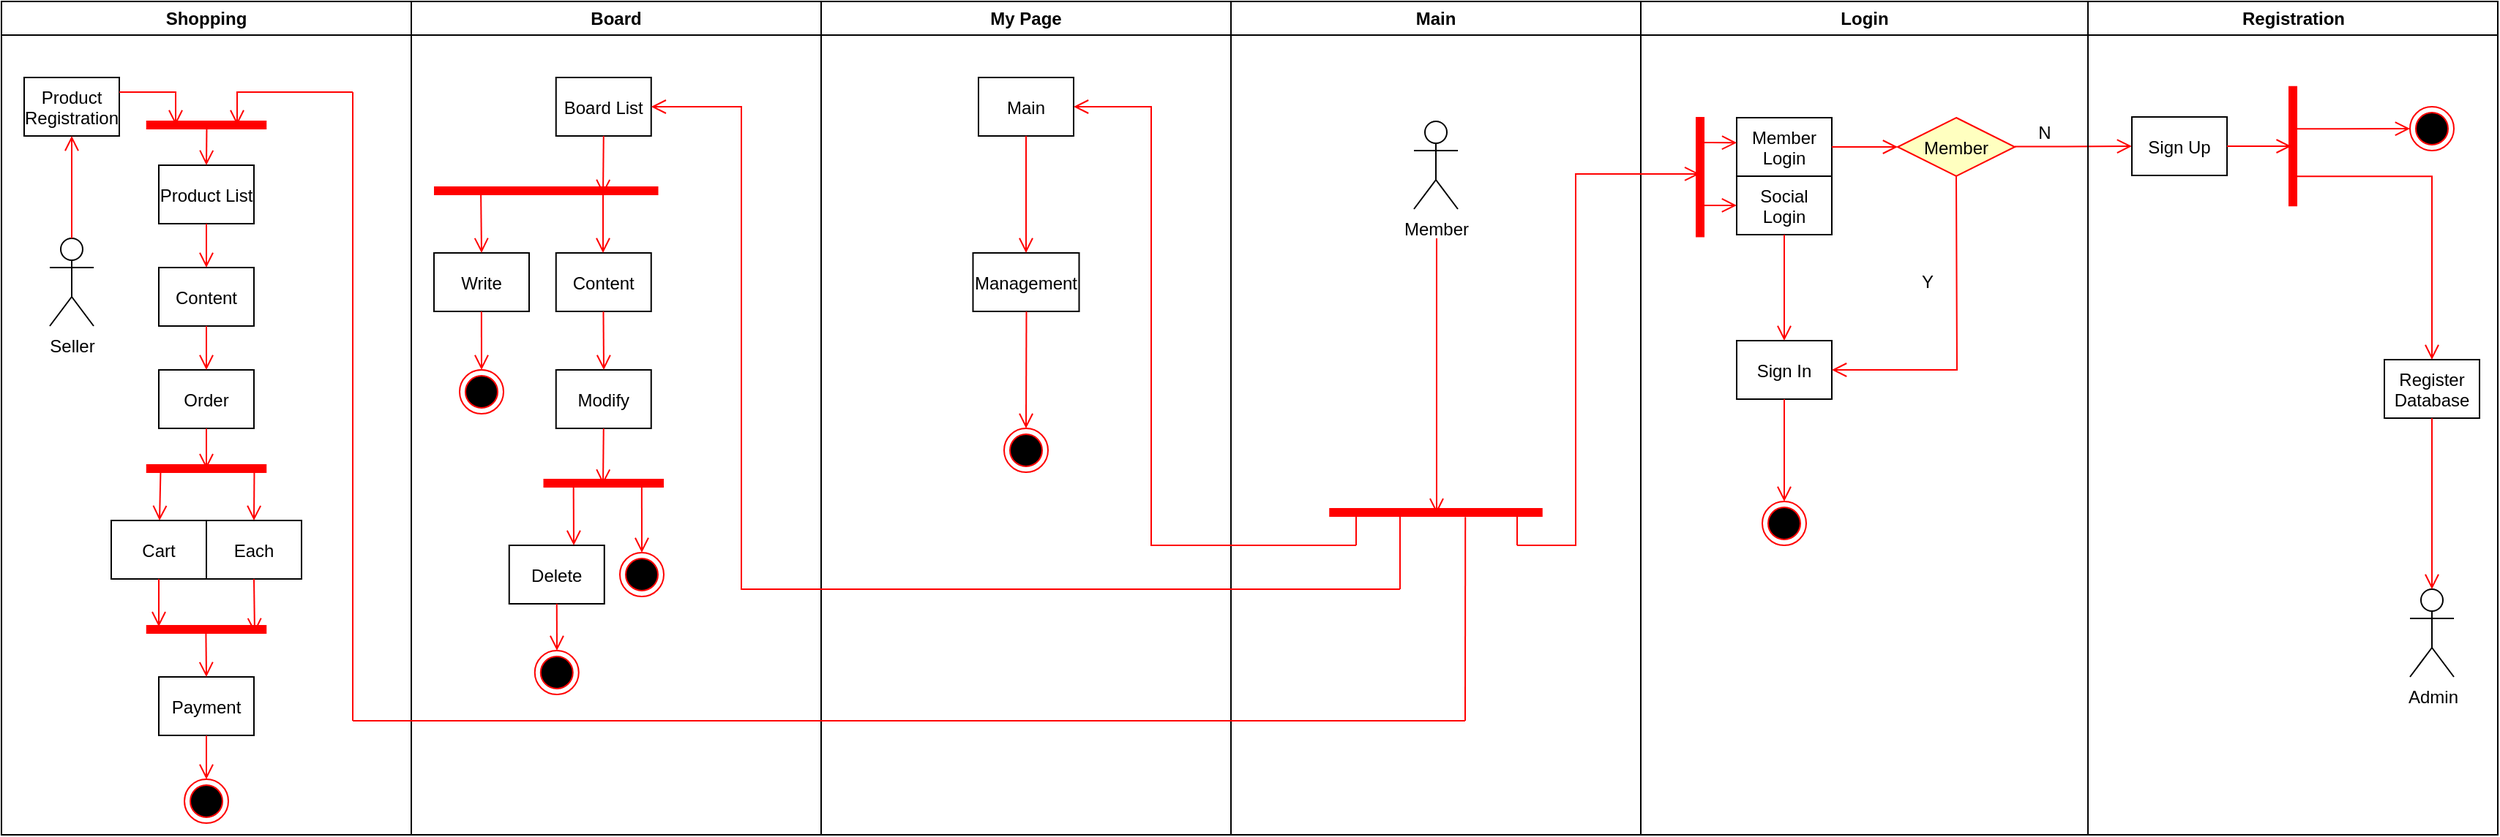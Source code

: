 <mxfile version="14.5.8" type="github">
  <diagram name="Page-1" id="e7e014a7-5840-1c2e-5031-d8a46d1fe8dd">
    <mxGraphModel dx="3505" dy="1237" grid="1" gridSize="10" guides="1" tooltips="1" connect="1" arrows="1" fold="1" page="1" pageScale="1" pageWidth="1169" pageHeight="826" background="#ffffff" math="0" shadow="0">
      <root>
        <mxCell id="0" />
        <mxCell id="1" parent="0" />
        <mxCell id="2" value="Login" style="swimlane;whiteSpace=wrap" parent="1" vertex="1">
          <mxGeometry x="270" y="128" width="305.5" height="570" as="geometry" />
        </mxCell>
        <mxCell id="x4MhJtF7cWT3_IlsjIcO-90" value="Member" style="rhombus;fillColor=#ffffc0;strokeColor=#ff0000;" parent="2" vertex="1">
          <mxGeometry x="175.5" y="79.5" width="80" height="40" as="geometry" />
        </mxCell>
        <mxCell id="x4MhJtF7cWT3_IlsjIcO-92" value="" style="shape=line;strokeWidth=6;strokeColor=#ff0000;rotation=90" parent="2" vertex="1">
          <mxGeometry x="-0.62" y="112.63" width="82.25" height="15" as="geometry" />
        </mxCell>
        <mxCell id="x4MhJtF7cWT3_IlsjIcO-126" value="Member&#xa;Login" style="" parent="2" vertex="1">
          <mxGeometry x="65.5" y="79.5" width="65" height="40" as="geometry" />
        </mxCell>
        <mxCell id="x4MhJtF7cWT3_IlsjIcO-127" value="Social&#xa;Login" style="" parent="2" vertex="1">
          <mxGeometry x="65.5" y="119.5" width="65" height="40" as="geometry" />
        </mxCell>
        <mxCell id="x4MhJtF7cWT3_IlsjIcO-128" value="" style="edgeStyle=elbowEdgeStyle;elbow=horizontal;verticalAlign=bottom;endArrow=open;endSize=8;strokeColor=#FF0000;endFill=1;rounded=0;entryX=0.001;entryY=0.429;entryDx=0;entryDy=0;entryPerimeter=0;exitX=0.213;exitY=0.527;exitDx=0;exitDy=0;exitPerimeter=0;" parent="2" source="x4MhJtF7cWT3_IlsjIcO-92" target="x4MhJtF7cWT3_IlsjIcO-126" edge="1">
          <mxGeometry x="71" y="-196" as="geometry">
            <mxPoint x="55.5" y="92" as="targetPoint" />
            <mxPoint x="40.5" y="107" as="sourcePoint" />
            <Array as="points">
              <mxPoint x="48" y="92" />
            </Array>
          </mxGeometry>
        </mxCell>
        <mxCell id="x4MhJtF7cWT3_IlsjIcO-131" value="" style="edgeStyle=elbowEdgeStyle;elbow=horizontal;verticalAlign=bottom;endArrow=open;endSize=8;strokeColor=#FF0000;endFill=1;rounded=0;entryX=0;entryY=0.5;entryDx=0;entryDy=0;exitX=0.735;exitY=0.574;exitDx=0;exitDy=0;exitPerimeter=0;" parent="2" source="x4MhJtF7cWT3_IlsjIcO-92" target="x4MhJtF7cWT3_IlsjIcO-127" edge="1">
          <mxGeometry x="-83.5" y="-314" as="geometry">
            <mxPoint x="75.565" y="106.66" as="targetPoint" />
            <mxPoint x="50.5" y="117" as="sourcePoint" />
            <Array as="points">
              <mxPoint x="46" y="132" />
            </Array>
          </mxGeometry>
        </mxCell>
        <mxCell id="x4MhJtF7cWT3_IlsjIcO-132" value="" style="edgeStyle=elbowEdgeStyle;elbow=horizontal;verticalAlign=bottom;endArrow=open;endSize=8;strokeColor=#FF0000;endFill=1;rounded=0;entryX=0;entryY=0.5;entryDx=0;entryDy=0;exitX=1;exitY=0.5;exitDx=0;exitDy=0;" parent="2" source="x4MhJtF7cWT3_IlsjIcO-126" target="x4MhJtF7cWT3_IlsjIcO-90" edge="1">
          <mxGeometry x="-83.5" y="-314" as="geometry">
            <mxPoint x="75.565" y="106.66" as="targetPoint" />
            <mxPoint x="50.1" y="106.524" as="sourcePoint" />
            <Array as="points">
              <mxPoint x="165.5" y="112" />
            </Array>
          </mxGeometry>
        </mxCell>
        <mxCell id="x4MhJtF7cWT3_IlsjIcO-134" value="" style="edgeStyle=elbowEdgeStyle;elbow=horizontal;verticalAlign=bottom;endArrow=open;endSize=8;strokeColor=#FF0000;endFill=1;rounded=0;exitX=1;exitY=0.5;exitDx=0;exitDy=0;" parent="2" edge="1">
          <mxGeometry x="-123" y="-442.29" as="geometry">
            <mxPoint x="335.5" y="99" as="targetPoint" />
            <mxPoint x="255.5" y="99.21" as="sourcePoint" />
            <Array as="points">
              <mxPoint x="290.5" y="111.71" />
            </Array>
          </mxGeometry>
        </mxCell>
        <mxCell id="x4MhJtF7cWT3_IlsjIcO-137" value="Sign In" style="" parent="2" vertex="1">
          <mxGeometry x="65.5" y="232" width="65" height="40" as="geometry" />
        </mxCell>
        <mxCell id="x4MhJtF7cWT3_IlsjIcO-143" value="" style="ellipse;shape=endState;fillColor=#000000;strokeColor=#ff0000" parent="2" vertex="1">
          <mxGeometry x="83" y="342" width="30" height="30" as="geometry" />
        </mxCell>
        <mxCell id="x4MhJtF7cWT3_IlsjIcO-144" value="" style="edgeStyle=elbowEdgeStyle;elbow=horizontal;verticalAlign=bottom;endArrow=open;endSize=8;strokeColor=#FF0000;endFill=1;rounded=0;entryX=0.5;entryY=0;entryDx=0;entryDy=0;exitX=0.5;exitY=1;exitDx=0;exitDy=0;" parent="2" source="x4MhJtF7cWT3_IlsjIcO-137" target="x4MhJtF7cWT3_IlsjIcO-143" edge="1">
          <mxGeometry x="-238" y="-432" as="geometry">
            <mxPoint x="185.5" y="109.5" as="targetPoint" />
            <mxPoint x="140.5" y="109.5" as="sourcePoint" />
            <Array as="points">
              <mxPoint x="98" y="322" />
            </Array>
          </mxGeometry>
        </mxCell>
        <mxCell id="x4MhJtF7cWT3_IlsjIcO-145" value="" style="edgeStyle=elbowEdgeStyle;elbow=horizontal;verticalAlign=bottom;endArrow=open;endSize=8;strokeColor=#FF0000;endFill=1;rounded=0;entryX=0.5;entryY=0;entryDx=0;entryDy=0;exitX=0.5;exitY=1;exitDx=0;exitDy=0;" parent="2" source="x4MhJtF7cWT3_IlsjIcO-127" target="x4MhJtF7cWT3_IlsjIcO-137" edge="1">
          <mxGeometry x="-238" y="-432" as="geometry">
            <mxPoint x="185.5" y="109.5" as="targetPoint" />
            <mxPoint x="140.5" y="109.5" as="sourcePoint" />
            <Array as="points">
              <mxPoint x="98" y="212" />
            </Array>
          </mxGeometry>
        </mxCell>
        <mxCell id="x4MhJtF7cWT3_IlsjIcO-146" value="" style="edgeStyle=elbowEdgeStyle;elbow=horizontal;verticalAlign=bottom;endArrow=open;endSize=8;strokeColor=#FF0000;endFill=1;rounded=0;entryX=1;entryY=0.5;entryDx=0;entryDy=0;exitX=0.5;exitY=1;exitDx=0;exitDy=0;" parent="2" source="x4MhJtF7cWT3_IlsjIcO-90" target="x4MhJtF7cWT3_IlsjIcO-137" edge="1">
          <mxGeometry x="-392.5" y="-550" as="geometry">
            <mxPoint x="108" y="275.0" as="targetPoint" />
            <mxPoint x="108" y="169.5" as="sourcePoint" />
            <Array as="points">
              <mxPoint x="216" y="202" />
            </Array>
          </mxGeometry>
        </mxCell>
        <mxCell id="x4MhJtF7cWT3_IlsjIcO-148" value="N" style="text;html=1;strokeColor=none;fillColor=none;align=center;verticalAlign=middle;whiteSpace=wrap;rounded=0;" parent="2" vertex="1">
          <mxGeometry x="255.5" y="79.5" width="40" height="20" as="geometry" />
        </mxCell>
        <mxCell id="x4MhJtF7cWT3_IlsjIcO-147" value="Y" style="text;html=1;strokeColor=none;fillColor=none;align=center;verticalAlign=middle;whiteSpace=wrap;rounded=0;" parent="2" vertex="1">
          <mxGeometry x="175.5" y="182" width="40" height="20" as="geometry" />
        </mxCell>
        <mxCell id="3" value="Registration" style="swimlane;whiteSpace=wrap" parent="1" vertex="1">
          <mxGeometry x="575.5" y="128" width="280" height="570" as="geometry" />
        </mxCell>
        <mxCell id="x4MhJtF7cWT3_IlsjIcO-135" value="Sign Up" style="" parent="3" vertex="1">
          <mxGeometry x="30" y="79" width="65" height="40" as="geometry" />
        </mxCell>
        <mxCell id="38" value="" style="ellipse;shape=endState;fillColor=#000000;strokeColor=#ff0000" parent="3" vertex="1">
          <mxGeometry x="220" y="72" width="30" height="30" as="geometry" />
        </mxCell>
        <mxCell id="x4MhJtF7cWT3_IlsjIcO-136" value="" style="edgeStyle=elbowEdgeStyle;elbow=horizontal;verticalAlign=bottom;endArrow=open;endSize=8;strokeColor=#FF0000;endFill=1;rounded=0;entryX=0;entryY=0.5;entryDx=0;entryDy=0;exitX=0.356;exitY=0.548;exitDx=0;exitDy=0;exitPerimeter=0;" parent="3" source="x4MhJtF7cWT3_IlsjIcO-164" target="38" edge="1">
          <mxGeometry x="-583" y="-560.29" as="geometry">
            <mxPoint x="40" y="109" as="targetPoint" />
            <mxPoint x="90" y="62" as="sourcePoint" />
            <Array as="points">
              <mxPoint x="170" y="72" />
            </Array>
          </mxGeometry>
        </mxCell>
        <mxCell id="x4MhJtF7cWT3_IlsjIcO-107" value="Admin" style="shape=umlActor;verticalLabelPosition=bottom;verticalAlign=top;html=1;outlineConnect=0;" parent="3" vertex="1">
          <mxGeometry x="220" y="402" width="30" height="60" as="geometry" />
        </mxCell>
        <mxCell id="x4MhJtF7cWT3_IlsjIcO-163" value="" style="edgeStyle=elbowEdgeStyle;elbow=horizontal;verticalAlign=bottom;endArrow=open;endSize=8;strokeColor=#FF0000;endFill=1;rounded=0;entryX=0.5;entryY=0;entryDx=0;entryDy=0;exitX=0.75;exitY=0.5;exitDx=0;exitDy=0;exitPerimeter=0;" parent="3" source="x4MhJtF7cWT3_IlsjIcO-164" target="x4MhJtF7cWT3_IlsjIcO-219" edge="1">
          <mxGeometry x="-698" y="-550" as="geometry">
            <mxPoint x="-197.5" y="275" as="targetPoint" />
            <mxPoint x="-197.5" y="169.5" as="sourcePoint" />
            <Array as="points">
              <mxPoint x="235" y="142" />
            </Array>
          </mxGeometry>
        </mxCell>
        <mxCell id="x4MhJtF7cWT3_IlsjIcO-164" value="" style="shape=line;strokeWidth=6;strokeColor=#ff0000;rotation=90" parent="3" vertex="1">
          <mxGeometry x="98.88" y="91.5" width="82.25" height="15" as="geometry" />
        </mxCell>
        <mxCell id="x4MhJtF7cWT3_IlsjIcO-165" value="" style="edgeStyle=elbowEdgeStyle;elbow=horizontal;verticalAlign=bottom;endArrow=open;endSize=8;strokeColor=#FF0000;endFill=1;rounded=0;entryX=0.5;entryY=0.576;entryDx=0;entryDy=0;entryPerimeter=0;exitX=1;exitY=0.5;exitDx=0;exitDy=0;" parent="3" source="x4MhJtF7cWT3_IlsjIcO-135" target="x4MhJtF7cWT3_IlsjIcO-164" edge="1">
          <mxGeometry x="-583" y="-560.29" as="geometry">
            <mxPoint x="40" y="109" as="targetPoint" />
            <mxPoint x="120" y="152" as="sourcePoint" />
            <Array as="points">
              <mxPoint x="120" y="100" />
            </Array>
          </mxGeometry>
        </mxCell>
        <mxCell id="x4MhJtF7cWT3_IlsjIcO-219" value="Register&#xa;Database" style="" parent="3" vertex="1">
          <mxGeometry x="202.5" y="245" width="65" height="40" as="geometry" />
        </mxCell>
        <mxCell id="x4MhJtF7cWT3_IlsjIcO-220" value="" style="edgeStyle=elbowEdgeStyle;elbow=horizontal;verticalAlign=bottom;endArrow=open;endSize=8;strokeColor=#FF0000;endFill=1;rounded=0;entryX=0.5;entryY=0;entryDx=0;entryDy=0;exitX=0.5;exitY=1;exitDx=0;exitDy=0;entryPerimeter=0;" parent="3" source="x4MhJtF7cWT3_IlsjIcO-219" target="x4MhJtF7cWT3_IlsjIcO-107" edge="1">
          <mxGeometry x="-1158" y="-668" as="geometry">
            <mxPoint x="245" y="192.0" as="targetPoint" />
            <mxPoint x="150.005" y="129.563" as="sourcePoint" />
            <Array as="points">
              <mxPoint x="235" y="332" />
            </Array>
          </mxGeometry>
        </mxCell>
        <mxCell id="x4MhJtF7cWT3_IlsjIcO-54" value="Main" style="swimlane;whiteSpace=wrap" parent="1" vertex="1">
          <mxGeometry x="-10" y="128" width="280" height="570" as="geometry" />
        </mxCell>
        <mxCell id="x4MhJtF7cWT3_IlsjIcO-59" value="Member" style="shape=umlActor;verticalLabelPosition=bottom;verticalAlign=top;html=1;outlineConnect=0;" parent="x4MhJtF7cWT3_IlsjIcO-54" vertex="1">
          <mxGeometry x="125.01" y="82" width="30" height="60" as="geometry" />
        </mxCell>
        <mxCell id="x4MhJtF7cWT3_IlsjIcO-189" value="" style="shape=line;strokeWidth=6;strokeColor=#ff0000;rotation=-180;" parent="x4MhJtF7cWT3_IlsjIcO-54" vertex="1">
          <mxGeometry x="67.13" y="342" width="145.75" height="15" as="geometry" />
        </mxCell>
        <mxCell id="Oh3E25Gguf7mlKZkmcjY-39" value="" style="endArrow=none;html=1;strokeColor=#FF0000;" parent="x4MhJtF7cWT3_IlsjIcO-54" edge="1">
          <mxGeometry width="50" height="50" relative="1" as="geometry">
            <mxPoint x="115.5" y="352" as="sourcePoint" />
            <mxPoint x="115.5" y="402" as="targetPoint" />
          </mxGeometry>
        </mxCell>
        <mxCell id="Oh3E25Gguf7mlKZkmcjY-40" value="" style="endArrow=none;html=1;strokeColor=#FF0000;" parent="x4MhJtF7cWT3_IlsjIcO-54" edge="1">
          <mxGeometry width="50" height="50" relative="1" as="geometry">
            <mxPoint x="85.5" y="352" as="sourcePoint" />
            <mxPoint x="85.5" y="372" as="targetPoint" />
          </mxGeometry>
        </mxCell>
        <mxCell id="x4MhJtF7cWT3_IlsjIcO-69" value="Board" style="swimlane;whiteSpace=wrap;startSize=23;" parent="1" vertex="1">
          <mxGeometry x="-570" y="128" width="280" height="570" as="geometry" />
        </mxCell>
        <mxCell id="x4MhJtF7cWT3_IlsjIcO-94" value="Board List" style="" parent="x4MhJtF7cWT3_IlsjIcO-69" vertex="1">
          <mxGeometry x="98.88" y="52" width="65" height="40" as="geometry" />
        </mxCell>
        <mxCell id="x4MhJtF7cWT3_IlsjIcO-95" value="Content" style="" parent="x4MhJtF7cWT3_IlsjIcO-69" vertex="1">
          <mxGeometry x="98.88" y="172" width="65" height="40" as="geometry" />
        </mxCell>
        <mxCell id="x4MhJtF7cWT3_IlsjIcO-96" value="Write" style="" parent="x4MhJtF7cWT3_IlsjIcO-69" vertex="1">
          <mxGeometry x="15.5" y="172" width="65" height="40" as="geometry" />
        </mxCell>
        <mxCell id="x4MhJtF7cWT3_IlsjIcO-97" value="Modify" style="" parent="x4MhJtF7cWT3_IlsjIcO-69" vertex="1">
          <mxGeometry x="98.88" y="252" width="65" height="40" as="geometry" />
        </mxCell>
        <mxCell id="x4MhJtF7cWT3_IlsjIcO-192" value="" style="edgeStyle=elbowEdgeStyle;elbow=horizontal;verticalAlign=bottom;endArrow=open;endSize=8;strokeColor=#FF0000;endFill=1;rounded=0;entryX=0.5;entryY=0;entryDx=0;entryDy=0;exitX=0.5;exitY=1;exitDx=0;exitDy=0;" parent="x4MhJtF7cWT3_IlsjIcO-69" target="x4MhJtF7cWT3_IlsjIcO-196" edge="1">
          <mxGeometry x="1494.42" y="-204" as="geometry">
            <mxPoint x="47.92" y="232" as="targetPoint" />
            <mxPoint x="47.92" y="212" as="sourcePoint" />
          </mxGeometry>
        </mxCell>
        <mxCell id="x4MhJtF7cWT3_IlsjIcO-193" value="" style="edgeStyle=elbowEdgeStyle;elbow=horizontal;verticalAlign=bottom;endArrow=open;endSize=8;strokeColor=#FF0000;endFill=1;rounded=0;entryX=0.5;entryY=0;entryDx=0;entryDy=0;exitX=0.5;exitY=1;exitDx=0;exitDy=0;" parent="x4MhJtF7cWT3_IlsjIcO-69" edge="1" target="x4MhJtF7cWT3_IlsjIcO-97">
          <mxGeometry x="2253.24" y="-332" as="geometry">
            <mxPoint x="131.24" y="232" as="targetPoint" />
            <mxPoint x="131.24" y="212" as="sourcePoint" />
          </mxGeometry>
        </mxCell>
        <mxCell id="x4MhJtF7cWT3_IlsjIcO-195" value="" style="ellipse;shape=endState;fillColor=#000000;strokeColor=#ff0000" parent="x4MhJtF7cWT3_IlsjIcO-69" vertex="1">
          <mxGeometry x="142.5" y="377" width="30" height="30" as="geometry" />
        </mxCell>
        <mxCell id="x4MhJtF7cWT3_IlsjIcO-196" value="" style="ellipse;shape=endState;fillColor=#000000;strokeColor=#ff0000" parent="x4MhJtF7cWT3_IlsjIcO-69" vertex="1">
          <mxGeometry x="33" y="252" width="30" height="30" as="geometry" />
        </mxCell>
        <mxCell id="x4MhJtF7cWT3_IlsjIcO-212" value="" style="shape=line;strokeWidth=6;strokeColor=#ff0000;rotation=-180;" parent="x4MhJtF7cWT3_IlsjIcO-69" vertex="1">
          <mxGeometry x="90.25" y="322" width="82.25" height="15" as="geometry" />
        </mxCell>
        <mxCell id="x4MhJtF7cWT3_IlsjIcO-213" value="" style="edgeStyle=elbowEdgeStyle;elbow=horizontal;verticalAlign=bottom;endArrow=open;endSize=8;strokeColor=#FF0000;endFill=1;rounded=0;entryX=0.504;entryY=0.45;entryDx=0;entryDy=0;exitX=0.5;exitY=1;exitDx=0;exitDy=0;entryPerimeter=0;" parent="x4MhJtF7cWT3_IlsjIcO-69" source="x4MhJtF7cWT3_IlsjIcO-97" target="x4MhJtF7cWT3_IlsjIcO-212" edge="1">
          <mxGeometry x="2928.74" y="-370" as="geometry">
            <mxPoint x="131.24" y="322" as="targetPoint" />
            <mxPoint x="131.24" y="302" as="sourcePoint" />
          </mxGeometry>
        </mxCell>
        <mxCell id="x4MhJtF7cWT3_IlsjIcO-214" value="Delete" style="" parent="x4MhJtF7cWT3_IlsjIcO-69" vertex="1">
          <mxGeometry x="66.88" y="372" width="65" height="40" as="geometry" />
        </mxCell>
        <mxCell id="x4MhJtF7cWT3_IlsjIcO-215" value="" style="edgeStyle=elbowEdgeStyle;elbow=horizontal;verticalAlign=bottom;endArrow=open;endSize=8;strokeColor=#FF0000;endFill=1;rounded=0;exitX=0.75;exitY=0.5;exitDx=0;exitDy=0;exitPerimeter=0;" parent="x4MhJtF7cWT3_IlsjIcO-69" source="x4MhJtF7cWT3_IlsjIcO-212" target="x4MhJtF7cWT3_IlsjIcO-214" edge="1">
          <mxGeometry x="3580.07" y="-453" as="geometry">
            <mxPoint x="106.876" y="375.25" as="targetPoint" />
            <mxPoint x="107.21" y="337" as="sourcePoint" />
          </mxGeometry>
        </mxCell>
        <mxCell id="x4MhJtF7cWT3_IlsjIcO-216" value="" style="edgeStyle=elbowEdgeStyle;elbow=horizontal;verticalAlign=bottom;endArrow=open;endSize=8;strokeColor=#FF0000;endFill=1;rounded=0;exitX=0.75;exitY=0.5;exitDx=0;exitDy=0;exitPerimeter=0;entryX=0.5;entryY=0;entryDx=0;entryDy=0;" parent="x4MhJtF7cWT3_IlsjIcO-69" target="x4MhJtF7cWT3_IlsjIcO-195" edge="1">
          <mxGeometry x="4302.19" y="-581" as="geometry">
            <mxPoint x="157.3" y="360" as="targetPoint" />
            <mxPoint x="157.432" y="329.5" as="sourcePoint" />
          </mxGeometry>
        </mxCell>
        <mxCell id="x4MhJtF7cWT3_IlsjIcO-217" value="" style="ellipse;shape=endState;fillColor=#000000;strokeColor=#ff0000" parent="x4MhJtF7cWT3_IlsjIcO-69" vertex="1">
          <mxGeometry x="84.38" y="444" width="30" height="30" as="geometry" />
        </mxCell>
        <mxCell id="x4MhJtF7cWT3_IlsjIcO-218" value="" style="edgeStyle=elbowEdgeStyle;elbow=horizontal;verticalAlign=bottom;endArrow=open;endSize=8;strokeColor=#FF0000;endFill=1;rounded=0;exitX=0.5;exitY=1;exitDx=0;exitDy=0;entryX=0.5;entryY=0;entryDx=0;entryDy=0;" parent="x4MhJtF7cWT3_IlsjIcO-69" source="x4MhJtF7cWT3_IlsjIcO-214" target="x4MhJtF7cWT3_IlsjIcO-217" edge="1">
          <mxGeometry x="4957.14" y="-600" as="geometry">
            <mxPoint x="136.95" y="474" as="targetPoint" />
            <mxPoint x="136.882" y="438.5" as="sourcePoint" />
          </mxGeometry>
        </mxCell>
        <mxCell id="3V530DkUttv1OqYXkXqC-38" value="" style="shape=line;strokeWidth=6;strokeColor=#ff0000;rotation=-180;" vertex="1" parent="x4MhJtF7cWT3_IlsjIcO-69">
          <mxGeometry x="15.5" y="122" width="153.25" height="15" as="geometry" />
        </mxCell>
        <mxCell id="3V530DkUttv1OqYXkXqC-39" value="" style="edgeStyle=elbowEdgeStyle;elbow=horizontal;verticalAlign=bottom;endArrow=open;endSize=8;strokeColor=#FF0000;endFill=1;rounded=0;exitX=0.5;exitY=1;exitDx=0;exitDy=0;" edge="1" parent="x4MhJtF7cWT3_IlsjIcO-69" source="x4MhJtF7cWT3_IlsjIcO-94">
          <mxGeometry x="3498.78" y="-679.62" as="geometry">
            <mxPoint x="131" y="132" as="targetPoint" />
            <mxPoint x="131.42" y="110.38" as="sourcePoint" />
          </mxGeometry>
        </mxCell>
        <mxCell id="3V530DkUttv1OqYXkXqC-40" value="" style="edgeStyle=elbowEdgeStyle;elbow=horizontal;verticalAlign=bottom;endArrow=open;endSize=8;strokeColor=#FF0000;endFill=1;rounded=0;" edge="1" parent="x4MhJtF7cWT3_IlsjIcO-69">
          <mxGeometry x="4069.09" y="-747.62" as="geometry">
            <mxPoint x="131" y="172" as="targetPoint" />
            <mxPoint x="131" y="132" as="sourcePoint" />
          </mxGeometry>
        </mxCell>
        <mxCell id="3V530DkUttv1OqYXkXqC-41" value="" style="edgeStyle=elbowEdgeStyle;elbow=horizontal;verticalAlign=bottom;endArrow=open;endSize=8;strokeColor=#FF0000;endFill=1;rounded=0;exitX=0.791;exitY=0.452;exitDx=0;exitDy=0;exitPerimeter=0;" edge="1" parent="x4MhJtF7cWT3_IlsjIcO-69" source="3V530DkUttv1OqYXkXqC-38">
          <mxGeometry x="4555.95" y="-875.62" as="geometry">
            <mxPoint x="48" y="172" as="targetPoint" />
            <mxPoint x="47.86" y="142" as="sourcePoint" />
          </mxGeometry>
        </mxCell>
        <mxCell id="x4MhJtF7cWT3_IlsjIcO-79" value="Shopping" style="swimlane;whiteSpace=wrap;startSize=23;" parent="1" vertex="1">
          <mxGeometry x="-850" y="128" width="280" height="570" as="geometry" />
        </mxCell>
        <mxCell id="x4MhJtF7cWT3_IlsjIcO-98" value="Product List" style="" parent="x4MhJtF7cWT3_IlsjIcO-79" vertex="1">
          <mxGeometry x="107.5" y="112" width="65" height="40" as="geometry" />
        </mxCell>
        <mxCell id="x4MhJtF7cWT3_IlsjIcO-99" value="Content" style="" parent="x4MhJtF7cWT3_IlsjIcO-79" vertex="1">
          <mxGeometry x="107.5" y="182" width="65" height="40" as="geometry" />
        </mxCell>
        <mxCell id="x4MhJtF7cWT3_IlsjIcO-100" value="Order" style="" parent="x4MhJtF7cWT3_IlsjIcO-79" vertex="1">
          <mxGeometry x="107.5" y="252" width="65" height="40" as="geometry" />
        </mxCell>
        <mxCell id="x4MhJtF7cWT3_IlsjIcO-101" value="Cart" style="" parent="x4MhJtF7cWT3_IlsjIcO-79" vertex="1">
          <mxGeometry x="75" y="355" width="65" height="40" as="geometry" />
        </mxCell>
        <mxCell id="x4MhJtF7cWT3_IlsjIcO-102" value="Each" style="" parent="x4MhJtF7cWT3_IlsjIcO-79" vertex="1">
          <mxGeometry x="140" y="355" width="65" height="40" as="geometry" />
        </mxCell>
        <mxCell id="x4MhJtF7cWT3_IlsjIcO-103" value="Payment" style="" parent="x4MhJtF7cWT3_IlsjIcO-79" vertex="1">
          <mxGeometry x="107.5" y="462" width="65" height="40" as="geometry" />
        </mxCell>
        <mxCell id="x4MhJtF7cWT3_IlsjIcO-106" value="Seller" style="shape=umlActor;verticalLabelPosition=bottom;verticalAlign=top;html=1;outlineConnect=0;" parent="x4MhJtF7cWT3_IlsjIcO-79" vertex="1">
          <mxGeometry x="33" y="162" width="30" height="60" as="geometry" />
        </mxCell>
        <mxCell id="x4MhJtF7cWT3_IlsjIcO-159" value="Product&#xa;Registration" style="" parent="x4MhJtF7cWT3_IlsjIcO-79" vertex="1">
          <mxGeometry x="15.5" y="52" width="65" height="40" as="geometry" />
        </mxCell>
        <mxCell id="x4MhJtF7cWT3_IlsjIcO-160" value="" style="edgeStyle=elbowEdgeStyle;elbow=horizontal;verticalAlign=bottom;endArrow=open;endSize=8;strokeColor=#FF0000;endFill=1;rounded=0;entryX=0.5;entryY=1;entryDx=0;entryDy=0;exitX=0.5;exitY=0;exitDx=0;exitDy=0;exitPerimeter=0;" parent="x4MhJtF7cWT3_IlsjIcO-79" source="x4MhJtF7cWT3_IlsjIcO-106" target="x4MhJtF7cWT3_IlsjIcO-159" edge="1">
          <mxGeometry x="1876.5" y="-314" as="geometry">
            <mxPoint x="430" y="122" as="targetPoint" />
            <mxPoint x="430" y="102" as="sourcePoint" />
          </mxGeometry>
        </mxCell>
        <mxCell id="x4MhJtF7cWT3_IlsjIcO-161" value="" style="edgeStyle=elbowEdgeStyle;elbow=horizontal;verticalAlign=bottom;endArrow=open;endSize=8;strokeColor=#FF0000;endFill=1;rounded=0;entryX=0.75;entryY=0.5;entryDx=0;entryDy=0;exitX=1;exitY=0.25;exitDx=0;exitDy=0;entryPerimeter=0;" parent="x4MhJtF7cWT3_IlsjIcO-79" source="x4MhJtF7cWT3_IlsjIcO-159" target="3V530DkUttv1OqYXkXqC-42" edge="1">
          <mxGeometry x="2842" y="-432" as="geometry">
            <mxPoint x="58" y="102" as="targetPoint" />
            <mxPoint x="58" y="122" as="sourcePoint" />
            <Array as="points">
              <mxPoint x="119" y="72" />
              <mxPoint x="100" y="62" />
            </Array>
          </mxGeometry>
        </mxCell>
        <mxCell id="x4MhJtF7cWT3_IlsjIcO-162" value="" style="edgeStyle=elbowEdgeStyle;elbow=horizontal;verticalAlign=bottom;endArrow=open;endSize=8;strokeColor=#FF0000;endFill=1;rounded=0;entryX=0.5;entryY=0;entryDx=0;entryDy=0;exitX=0.5;exitY=1;exitDx=0;exitDy=0;" parent="x4MhJtF7cWT3_IlsjIcO-79" source="x4MhJtF7cWT3_IlsjIcO-98" target="x4MhJtF7cWT3_IlsjIcO-99" edge="1">
          <mxGeometry x="1876.5" y="-304" as="geometry">
            <mxPoint x="430" y="132" as="targetPoint" />
            <mxPoint x="430" y="112" as="sourcePoint" />
          </mxGeometry>
        </mxCell>
        <mxCell id="x4MhJtF7cWT3_IlsjIcO-197" value="" style="edgeStyle=elbowEdgeStyle;elbow=horizontal;verticalAlign=bottom;endArrow=open;endSize=8;strokeColor=#FF0000;endFill=1;rounded=0;entryX=0.5;entryY=0;entryDx=0;entryDy=0;exitX=0.5;exitY=1;exitDx=0;exitDy=0;" parent="x4MhJtF7cWT3_IlsjIcO-79" source="x4MhJtF7cWT3_IlsjIcO-99" target="x4MhJtF7cWT3_IlsjIcO-100" edge="1">
          <mxGeometry x="2842" y="-362" as="geometry">
            <mxPoint x="150" y="192" as="targetPoint" />
            <mxPoint x="150" y="172" as="sourcePoint" />
          </mxGeometry>
        </mxCell>
        <mxCell id="x4MhJtF7cWT3_IlsjIcO-198" value="" style="shape=line;strokeWidth=6;strokeColor=#ff0000;rotation=-180;" parent="x4MhJtF7cWT3_IlsjIcO-79" vertex="1">
          <mxGeometry x="98.88" y="312" width="82.25" height="15" as="geometry" />
        </mxCell>
        <mxCell id="x4MhJtF7cWT3_IlsjIcO-203" value="" style="edgeStyle=elbowEdgeStyle;elbow=horizontal;verticalAlign=bottom;endArrow=open;endSize=8;strokeColor=#FF0000;endFill=1;rounded=0;entryX=0.497;entryY=0.491;entryDx=0;entryDy=0;exitX=0.5;exitY=1;exitDx=0;exitDy=0;entryPerimeter=0;" parent="x4MhJtF7cWT3_IlsjIcO-79" source="x4MhJtF7cWT3_IlsjIcO-100" target="x4MhJtF7cWT3_IlsjIcO-198" edge="1">
          <mxGeometry x="2842" y="-362" as="geometry">
            <mxPoint x="150" y="192" as="targetPoint" />
            <mxPoint x="150" y="172" as="sourcePoint" />
          </mxGeometry>
        </mxCell>
        <mxCell id="x4MhJtF7cWT3_IlsjIcO-204" value="" style="edgeStyle=elbowEdgeStyle;elbow=horizontal;verticalAlign=bottom;endArrow=open;endSize=8;strokeColor=#FF0000;endFill=1;rounded=0;entryX=0.5;entryY=0;entryDx=0;entryDy=0;exitX=0.88;exitY=0.442;exitDx=0;exitDy=0;exitPerimeter=0;" parent="x4MhJtF7cWT3_IlsjIcO-79" source="x4MhJtF7cWT3_IlsjIcO-198" target="x4MhJtF7cWT3_IlsjIcO-101" edge="1">
          <mxGeometry x="3807.5" y="-480" as="geometry">
            <mxPoint x="150.252" y="339.635" as="targetPoint" />
            <mxPoint x="150" y="292.0" as="sourcePoint" />
          </mxGeometry>
        </mxCell>
        <mxCell id="x4MhJtF7cWT3_IlsjIcO-205" value="" style="edgeStyle=elbowEdgeStyle;elbow=horizontal;verticalAlign=bottom;endArrow=open;endSize=8;strokeColor=#FF0000;endFill=1;rounded=0;entryX=0.5;entryY=0;entryDx=0;entryDy=0;exitX=0.102;exitY=0.392;exitDx=0;exitDy=0;exitPerimeter=0;" parent="x4MhJtF7cWT3_IlsjIcO-79" source="x4MhJtF7cWT3_IlsjIcO-198" target="x4MhJtF7cWT3_IlsjIcO-102" edge="1">
          <mxGeometry x="4841" y="-616.37" as="geometry">
            <mxPoint x="185.5" y="373.63" as="targetPoint" />
            <mxPoint x="186.75" y="322" as="sourcePoint" />
          </mxGeometry>
        </mxCell>
        <mxCell id="x4MhJtF7cWT3_IlsjIcO-206" value="" style="shape=line;strokeWidth=6;strokeColor=#ff0000;rotation=-180;" parent="x4MhJtF7cWT3_IlsjIcO-79" vertex="1">
          <mxGeometry x="98.88" y="422" width="82.25" height="15" as="geometry" />
        </mxCell>
        <mxCell id="x4MhJtF7cWT3_IlsjIcO-207" value="" style="edgeStyle=elbowEdgeStyle;elbow=horizontal;verticalAlign=bottom;endArrow=open;endSize=8;strokeColor=#FF0000;endFill=1;rounded=0;exitX=0.5;exitY=1;exitDx=0;exitDy=0;entryX=0.892;entryY=0.623;entryDx=0;entryDy=0;entryPerimeter=0;" parent="x4MhJtF7cWT3_IlsjIcO-79" source="x4MhJtF7cWT3_IlsjIcO-101" target="x4MhJtF7cWT3_IlsjIcO-206" edge="1">
          <mxGeometry x="4763" y="-506.37" as="geometry">
            <mxPoint x="107.5" y="462" as="targetPoint" />
            <mxPoint x="108.75" y="432" as="sourcePoint" />
          </mxGeometry>
        </mxCell>
        <mxCell id="x4MhJtF7cWT3_IlsjIcO-208" value="" style="edgeStyle=elbowEdgeStyle;elbow=horizontal;verticalAlign=bottom;endArrow=open;endSize=8;strokeColor=#FF0000;endFill=1;rounded=0;exitX=0.5;exitY=1;exitDx=0;exitDy=0;" parent="x4MhJtF7cWT3_IlsjIcO-79" edge="1" source="x4MhJtF7cWT3_IlsjIcO-102">
          <mxGeometry x="5783.5" y="-634.37" as="geometry">
            <mxPoint x="173" y="432" as="targetPoint" />
            <mxPoint x="172.5" y="422" as="sourcePoint" />
          </mxGeometry>
        </mxCell>
        <mxCell id="x4MhJtF7cWT3_IlsjIcO-209" value="" style="edgeStyle=elbowEdgeStyle;elbow=horizontal;verticalAlign=bottom;endArrow=open;endSize=8;strokeColor=#FF0000;endFill=1;rounded=0;exitX=0.504;exitY=0.501;exitDx=0;exitDy=0;exitPerimeter=0;entryX=0.5;entryY=0;entryDx=0;entryDy=0;" parent="x4MhJtF7cWT3_IlsjIcO-79" source="x4MhJtF7cWT3_IlsjIcO-206" edge="1" target="x4MhJtF7cWT3_IlsjIcO-103">
          <mxGeometry x="5763.86" y="-598.49" as="geometry">
            <mxPoint x="139.5" y="512" as="targetPoint" />
            <mxPoint x="140.1" y="477" as="sourcePoint" />
          </mxGeometry>
        </mxCell>
        <mxCell id="x4MhJtF7cWT3_IlsjIcO-210" value="" style="ellipse;shape=endState;fillColor=#000000;strokeColor=#ff0000" parent="x4MhJtF7cWT3_IlsjIcO-79" vertex="1">
          <mxGeometry x="125" y="532" width="30" height="30" as="geometry" />
        </mxCell>
        <mxCell id="x4MhJtF7cWT3_IlsjIcO-211" value="" style="edgeStyle=elbowEdgeStyle;elbow=horizontal;verticalAlign=bottom;endArrow=open;endSize=8;strokeColor=#FF0000;endFill=1;rounded=0;exitX=0.5;exitY=1;exitDx=0;exitDy=0;" parent="x4MhJtF7cWT3_IlsjIcO-79" source="x4MhJtF7cWT3_IlsjIcO-103" edge="1">
          <mxGeometry x="6719.38" y="-633.97" as="geometry">
            <mxPoint x="140" y="532" as="targetPoint" />
            <mxPoint x="139.696" y="562.005" as="sourcePoint" />
          </mxGeometry>
        </mxCell>
        <mxCell id="3V530DkUttv1OqYXkXqC-42" value="" style="shape=line;strokeWidth=6;strokeColor=#ff0000;rotation=-180;" vertex="1" parent="x4MhJtF7cWT3_IlsjIcO-79">
          <mxGeometry x="98.88" y="77" width="82.25" height="15" as="geometry" />
        </mxCell>
        <mxCell id="3V530DkUttv1OqYXkXqC-43" value="" style="edgeStyle=elbowEdgeStyle;elbow=horizontal;verticalAlign=bottom;endArrow=open;endSize=8;strokeColor=#FF0000;endFill=1;rounded=0;exitX=0.497;exitY=0.458;exitDx=0;exitDy=0;exitPerimeter=0;" edge="1" parent="x4MhJtF7cWT3_IlsjIcO-79" source="3V530DkUttv1OqYXkXqC-42">
          <mxGeometry x="2726.07" y="-482" as="geometry">
            <mxPoint x="140" y="112" as="targetPoint" />
            <mxPoint x="139.57" y="102" as="sourcePoint" />
          </mxGeometry>
        </mxCell>
        <mxCell id="3V530DkUttv1OqYXkXqC-44" value="" style="edgeStyle=elbowEdgeStyle;elbow=horizontal;verticalAlign=bottom;endArrow=open;endSize=8;strokeColor=#FF0000;endFill=1;rounded=0;entryX=0.25;entryY=0.5;entryDx=0;entryDy=0;entryPerimeter=0;" edge="1" parent="x4MhJtF7cWT3_IlsjIcO-79" target="3V530DkUttv1OqYXkXqC-42">
          <mxGeometry x="3596.21" y="-645" as="geometry">
            <mxPoint x="160.14" y="77" as="targetPoint" />
            <mxPoint x="240" y="62" as="sourcePoint" />
            <Array as="points">
              <mxPoint x="161" y="72" />
            </Array>
          </mxGeometry>
        </mxCell>
        <mxCell id="x4MhJtF7cWT3_IlsjIcO-121" value="My Page" style="swimlane;whiteSpace=wrap;startSize=23;" parent="1" vertex="1">
          <mxGeometry x="-290" y="128" width="280" height="570" as="geometry" />
        </mxCell>
        <mxCell id="x4MhJtF7cWT3_IlsjIcO-122" value="Main" style="" parent="x4MhJtF7cWT3_IlsjIcO-121" vertex="1">
          <mxGeometry x="107.5" y="52" width="65" height="40" as="geometry" />
        </mxCell>
        <mxCell id="x4MhJtF7cWT3_IlsjIcO-123" value="Management" style="" parent="x4MhJtF7cWT3_IlsjIcO-121" vertex="1">
          <mxGeometry x="103.75" y="172" width="72.5" height="40" as="geometry" />
        </mxCell>
        <mxCell id="x4MhJtF7cWT3_IlsjIcO-199" value="" style="edgeStyle=elbowEdgeStyle;elbow=horizontal;verticalAlign=bottom;endArrow=open;endSize=8;strokeColor=#FF0000;endFill=1;rounded=0;exitX=0.5;exitY=1;exitDx=0;exitDy=0;entryX=0.5;entryY=0;entryDx=0;entryDy=0;" parent="x4MhJtF7cWT3_IlsjIcO-121" source="x4MhJtF7cWT3_IlsjIcO-122" target="x4MhJtF7cWT3_IlsjIcO-123" edge="1">
          <mxGeometry x="1586.3" y="-314" as="geometry">
            <mxPoint x="139.5" y="112" as="targetPoint" />
            <mxPoint x="139.8" y="102" as="sourcePoint" />
          </mxGeometry>
        </mxCell>
        <mxCell id="x4MhJtF7cWT3_IlsjIcO-200" value="" style="edgeStyle=elbowEdgeStyle;elbow=horizontal;verticalAlign=bottom;endArrow=open;endSize=8;strokeColor=#FF0000;endFill=1;rounded=0;exitX=0.5;exitY=1;exitDx=0;exitDy=0;entryX=0.5;entryY=0;entryDx=0;entryDy=0;" parent="x4MhJtF7cWT3_IlsjIcO-121" target="x4MhJtF7cWT3_IlsjIcO-201" edge="1">
          <mxGeometry x="1982.05" y="-322" as="geometry">
            <mxPoint x="139.5" y="252" as="targetPoint" />
            <mxPoint x="140.25" y="212" as="sourcePoint" />
          </mxGeometry>
        </mxCell>
        <mxCell id="x4MhJtF7cWT3_IlsjIcO-201" value="" style="ellipse;shape=endState;fillColor=#000000;strokeColor=#ff0000" parent="x4MhJtF7cWT3_IlsjIcO-121" vertex="1">
          <mxGeometry x="125" y="292" width="30" height="30" as="geometry" />
        </mxCell>
        <mxCell id="x4MhJtF7cWT3_IlsjIcO-185" value="" style="edgeStyle=elbowEdgeStyle;elbow=horizontal;verticalAlign=bottom;endArrow=open;endSize=8;strokeColor=#FF0000;endFill=1;rounded=0;entryX=0.497;entryY=0.459;entryDx=0;entryDy=0;entryPerimeter=0;" parent="1" target="x4MhJtF7cWT3_IlsjIcO-189" edge="1">
          <mxGeometry x="32" y="-304" as="geometry">
            <mxPoint x="131.5" y="380" as="targetPoint" />
            <mxPoint x="130.5" y="290" as="sourcePoint" />
            <Array as="points" />
          </mxGeometry>
        </mxCell>
        <mxCell id="x4MhJtF7cWT3_IlsjIcO-186" value="" style="edgeStyle=elbowEdgeStyle;elbow=horizontal;verticalAlign=bottom;endArrow=open;endSize=8;strokeColor=#FF0000;endFill=1;rounded=0;entryX=0.474;entryY=0.525;entryDx=0;entryDy=0;entryPerimeter=0;" parent="1" target="x4MhJtF7cWT3_IlsjIcO-92" edge="1">
          <mxGeometry x="86" y="-204" as="geometry">
            <mxPoint x="185.971" y="418.445" as="targetPoint" />
            <mxPoint x="185.5" y="500" as="sourcePoint" />
            <Array as="points">
              <mxPoint x="225.5" y="370" />
            </Array>
          </mxGeometry>
        </mxCell>
        <mxCell id="x4MhJtF7cWT3_IlsjIcO-187" value="" style="edgeStyle=elbowEdgeStyle;elbow=horizontal;verticalAlign=bottom;endArrow=open;endSize=8;strokeColor=#FF0000;endFill=1;rounded=0;entryX=1;entryY=0.5;entryDx=0;entryDy=0;" parent="1" target="x4MhJtF7cWT3_IlsjIcO-122" edge="1">
          <mxGeometry x="-4" y="-219" as="geometry">
            <mxPoint x="95.971" y="403.445" as="targetPoint" />
            <mxPoint x="75.5" y="500" as="sourcePoint" />
            <Array as="points">
              <mxPoint x="-64.5" y="290" />
              <mxPoint x="35.5" y="360" />
              <mxPoint x="-64.5" y="270" />
            </Array>
          </mxGeometry>
        </mxCell>
        <mxCell id="x4MhJtF7cWT3_IlsjIcO-190" value="" style="edgeStyle=elbowEdgeStyle;elbow=horizontal;verticalAlign=bottom;endArrow=open;endSize=8;strokeColor=#FF0000;endFill=1;rounded=0;entryX=1;entryY=0.5;entryDx=0;entryDy=0;" parent="1" target="x4MhJtF7cWT3_IlsjIcO-94" edge="1">
          <mxGeometry x="6" y="-209" as="geometry">
            <mxPoint x="-107.5" y="210" as="targetPoint" />
            <mxPoint x="105.5" y="530" as="sourcePoint" />
            <Array as="points">
              <mxPoint x="-344.5" y="300" />
              <mxPoint x="45.5" y="370" />
              <mxPoint x="-54.5" y="280" />
            </Array>
          </mxGeometry>
        </mxCell>
        <mxCell id="Oh3E25Gguf7mlKZkmcjY-38" value="" style="endArrow=none;html=1;strokeColor=#FF0000;" parent="1" edge="1">
          <mxGeometry width="50" height="50" relative="1" as="geometry">
            <mxPoint x="185.5" y="479" as="sourcePoint" />
            <mxPoint x="185.5" y="500" as="targetPoint" />
          </mxGeometry>
        </mxCell>
        <mxCell id="3V530DkUttv1OqYXkXqC-45" value="" style="endArrow=none;html=1;strokeColor=#FF0000;" edge="1" parent="1">
          <mxGeometry width="50" height="50" relative="1" as="geometry">
            <mxPoint x="-610" y="620" as="sourcePoint" />
            <mxPoint x="-610" y="190" as="targetPoint" />
          </mxGeometry>
        </mxCell>
        <mxCell id="3V530DkUttv1OqYXkXqC-46" value="" style="endArrow=none;html=1;strokeColor=#FF0000;" edge="1" parent="1">
          <mxGeometry width="50" height="50" relative="1" as="geometry">
            <mxPoint x="-610" y="620" as="sourcePoint" />
            <mxPoint x="150" y="620" as="targetPoint" />
          </mxGeometry>
        </mxCell>
        <mxCell id="3V530DkUttv1OqYXkXqC-47" value="" style="endArrow=none;html=1;entryX=0.362;entryY=0.291;entryDx=0;entryDy=0;entryPerimeter=0;strokeColor=#FF0000;" edge="1" parent="1" target="x4MhJtF7cWT3_IlsjIcO-189">
          <mxGeometry width="50" height="50" relative="1" as="geometry">
            <mxPoint x="150" y="620" as="sourcePoint" />
            <mxPoint x="160" y="630" as="targetPoint" />
          </mxGeometry>
        </mxCell>
      </root>
    </mxGraphModel>
  </diagram>
</mxfile>
